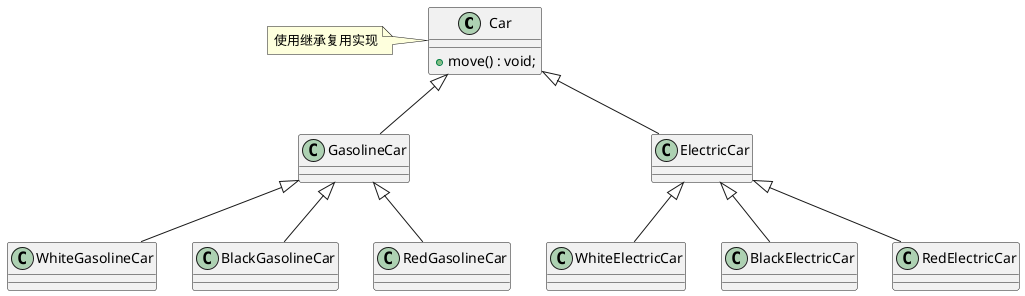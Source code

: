 @startuml
class Car{
    + move() : void;
}
note left of Car: 使用继承复用实现
class GasolineCar extends Car{}
class ElectricCar extends Car{}
class WhiteGasolineCar extends GasolineCar{}
class BlackGasolineCar extends GasolineCar{}
class RedGasolineCar extends GasolineCar {}
class WhiteElectricCar extends ElectricCar{}
class BlackElectricCar extends ElectricCar{}
class RedElectricCar extends ElectricCar{}
@enduml